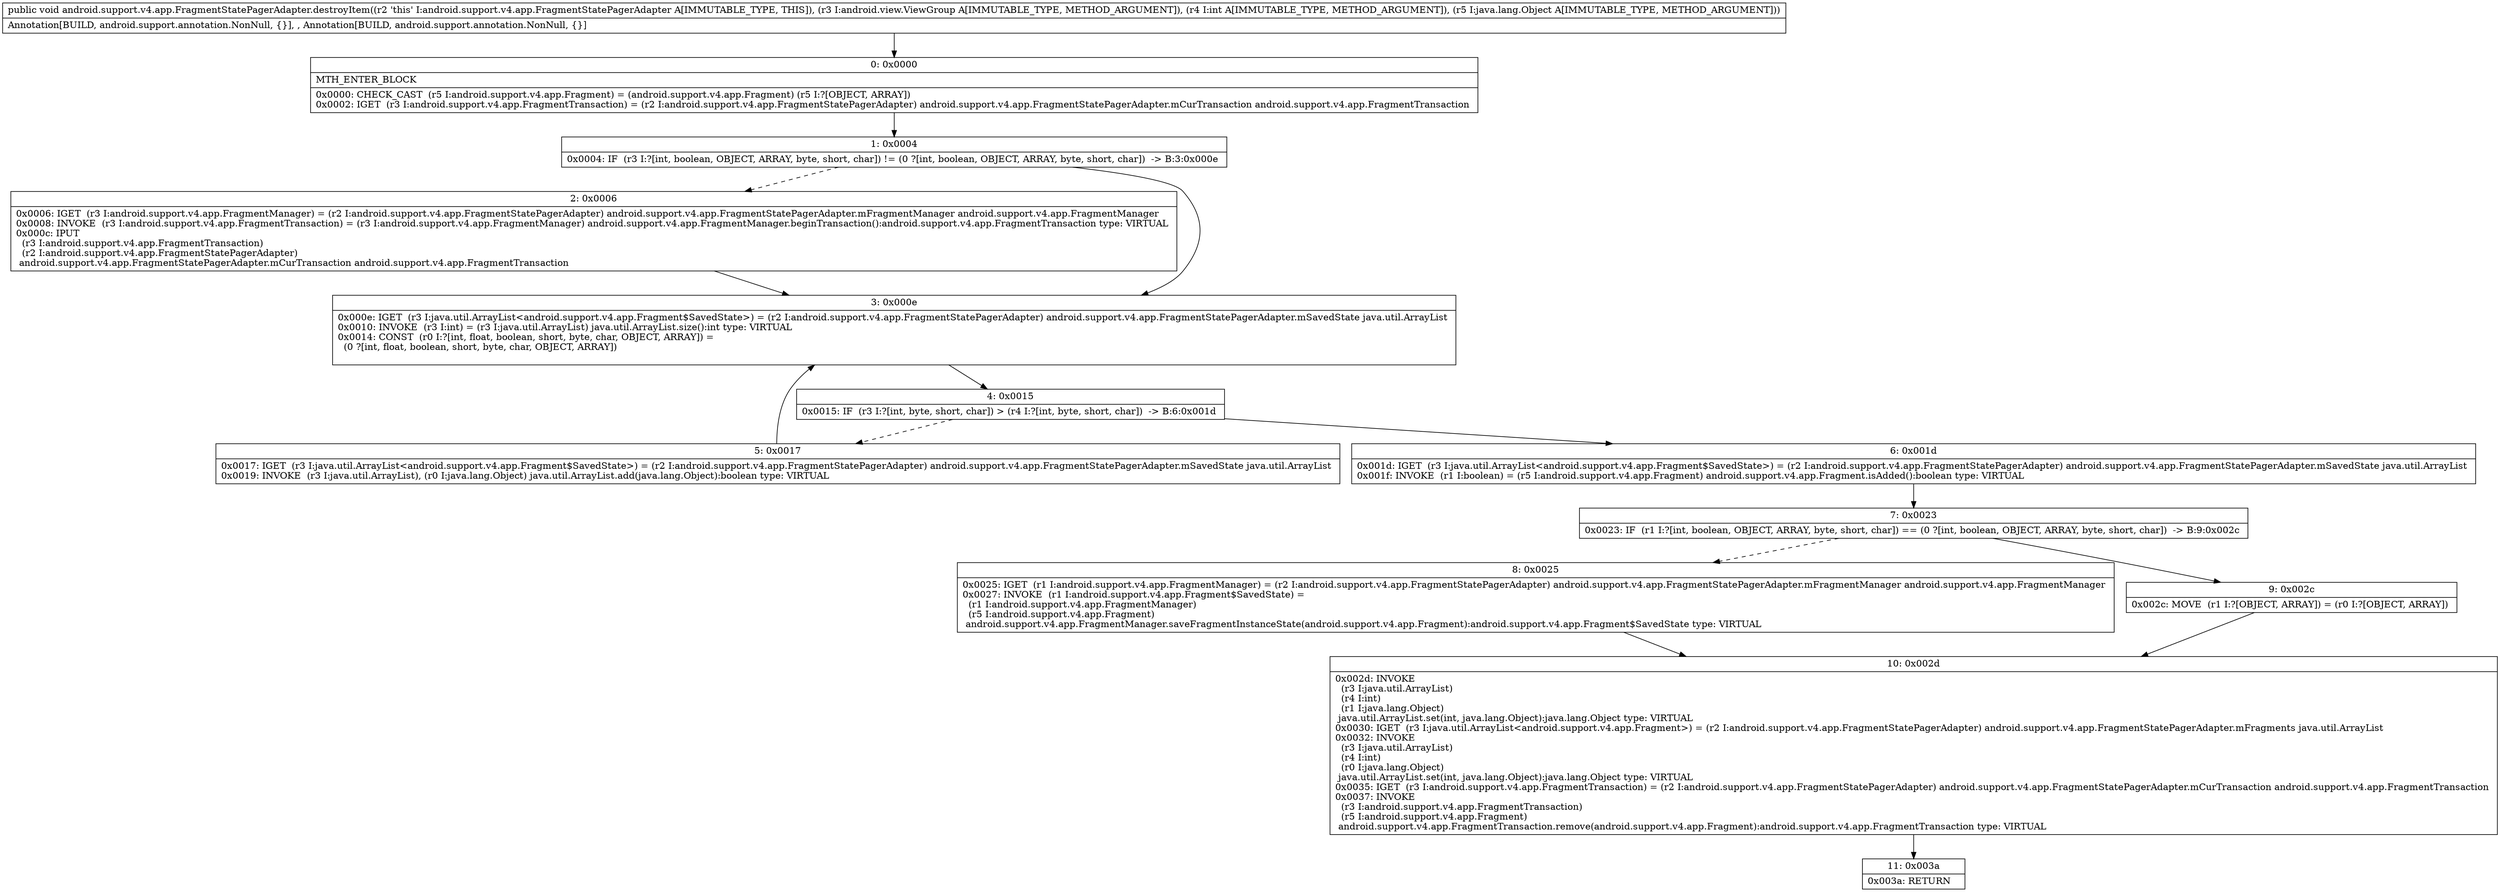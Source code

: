 digraph "CFG forandroid.support.v4.app.FragmentStatePagerAdapter.destroyItem(Landroid\/view\/ViewGroup;ILjava\/lang\/Object;)V" {
Node_0 [shape=record,label="{0\:\ 0x0000|MTH_ENTER_BLOCK\l|0x0000: CHECK_CAST  (r5 I:android.support.v4.app.Fragment) = (android.support.v4.app.Fragment) (r5 I:?[OBJECT, ARRAY]) \l0x0002: IGET  (r3 I:android.support.v4.app.FragmentTransaction) = (r2 I:android.support.v4.app.FragmentStatePagerAdapter) android.support.v4.app.FragmentStatePagerAdapter.mCurTransaction android.support.v4.app.FragmentTransaction \l}"];
Node_1 [shape=record,label="{1\:\ 0x0004|0x0004: IF  (r3 I:?[int, boolean, OBJECT, ARRAY, byte, short, char]) != (0 ?[int, boolean, OBJECT, ARRAY, byte, short, char])  \-\> B:3:0x000e \l}"];
Node_2 [shape=record,label="{2\:\ 0x0006|0x0006: IGET  (r3 I:android.support.v4.app.FragmentManager) = (r2 I:android.support.v4.app.FragmentStatePagerAdapter) android.support.v4.app.FragmentStatePagerAdapter.mFragmentManager android.support.v4.app.FragmentManager \l0x0008: INVOKE  (r3 I:android.support.v4.app.FragmentTransaction) = (r3 I:android.support.v4.app.FragmentManager) android.support.v4.app.FragmentManager.beginTransaction():android.support.v4.app.FragmentTransaction type: VIRTUAL \l0x000c: IPUT  \l  (r3 I:android.support.v4.app.FragmentTransaction)\l  (r2 I:android.support.v4.app.FragmentStatePagerAdapter)\l android.support.v4.app.FragmentStatePagerAdapter.mCurTransaction android.support.v4.app.FragmentTransaction \l}"];
Node_3 [shape=record,label="{3\:\ 0x000e|0x000e: IGET  (r3 I:java.util.ArrayList\<android.support.v4.app.Fragment$SavedState\>) = (r2 I:android.support.v4.app.FragmentStatePagerAdapter) android.support.v4.app.FragmentStatePagerAdapter.mSavedState java.util.ArrayList \l0x0010: INVOKE  (r3 I:int) = (r3 I:java.util.ArrayList) java.util.ArrayList.size():int type: VIRTUAL \l0x0014: CONST  (r0 I:?[int, float, boolean, short, byte, char, OBJECT, ARRAY]) = \l  (0 ?[int, float, boolean, short, byte, char, OBJECT, ARRAY])\l \l}"];
Node_4 [shape=record,label="{4\:\ 0x0015|0x0015: IF  (r3 I:?[int, byte, short, char]) \> (r4 I:?[int, byte, short, char])  \-\> B:6:0x001d \l}"];
Node_5 [shape=record,label="{5\:\ 0x0017|0x0017: IGET  (r3 I:java.util.ArrayList\<android.support.v4.app.Fragment$SavedState\>) = (r2 I:android.support.v4.app.FragmentStatePagerAdapter) android.support.v4.app.FragmentStatePagerAdapter.mSavedState java.util.ArrayList \l0x0019: INVOKE  (r3 I:java.util.ArrayList), (r0 I:java.lang.Object) java.util.ArrayList.add(java.lang.Object):boolean type: VIRTUAL \l}"];
Node_6 [shape=record,label="{6\:\ 0x001d|0x001d: IGET  (r3 I:java.util.ArrayList\<android.support.v4.app.Fragment$SavedState\>) = (r2 I:android.support.v4.app.FragmentStatePagerAdapter) android.support.v4.app.FragmentStatePagerAdapter.mSavedState java.util.ArrayList \l0x001f: INVOKE  (r1 I:boolean) = (r5 I:android.support.v4.app.Fragment) android.support.v4.app.Fragment.isAdded():boolean type: VIRTUAL \l}"];
Node_7 [shape=record,label="{7\:\ 0x0023|0x0023: IF  (r1 I:?[int, boolean, OBJECT, ARRAY, byte, short, char]) == (0 ?[int, boolean, OBJECT, ARRAY, byte, short, char])  \-\> B:9:0x002c \l}"];
Node_8 [shape=record,label="{8\:\ 0x0025|0x0025: IGET  (r1 I:android.support.v4.app.FragmentManager) = (r2 I:android.support.v4.app.FragmentStatePagerAdapter) android.support.v4.app.FragmentStatePagerAdapter.mFragmentManager android.support.v4.app.FragmentManager \l0x0027: INVOKE  (r1 I:android.support.v4.app.Fragment$SavedState) = \l  (r1 I:android.support.v4.app.FragmentManager)\l  (r5 I:android.support.v4.app.Fragment)\l android.support.v4.app.FragmentManager.saveFragmentInstanceState(android.support.v4.app.Fragment):android.support.v4.app.Fragment$SavedState type: VIRTUAL \l}"];
Node_9 [shape=record,label="{9\:\ 0x002c|0x002c: MOVE  (r1 I:?[OBJECT, ARRAY]) = (r0 I:?[OBJECT, ARRAY]) \l}"];
Node_10 [shape=record,label="{10\:\ 0x002d|0x002d: INVOKE  \l  (r3 I:java.util.ArrayList)\l  (r4 I:int)\l  (r1 I:java.lang.Object)\l java.util.ArrayList.set(int, java.lang.Object):java.lang.Object type: VIRTUAL \l0x0030: IGET  (r3 I:java.util.ArrayList\<android.support.v4.app.Fragment\>) = (r2 I:android.support.v4.app.FragmentStatePagerAdapter) android.support.v4.app.FragmentStatePagerAdapter.mFragments java.util.ArrayList \l0x0032: INVOKE  \l  (r3 I:java.util.ArrayList)\l  (r4 I:int)\l  (r0 I:java.lang.Object)\l java.util.ArrayList.set(int, java.lang.Object):java.lang.Object type: VIRTUAL \l0x0035: IGET  (r3 I:android.support.v4.app.FragmentTransaction) = (r2 I:android.support.v4.app.FragmentStatePagerAdapter) android.support.v4.app.FragmentStatePagerAdapter.mCurTransaction android.support.v4.app.FragmentTransaction \l0x0037: INVOKE  \l  (r3 I:android.support.v4.app.FragmentTransaction)\l  (r5 I:android.support.v4.app.Fragment)\l android.support.v4.app.FragmentTransaction.remove(android.support.v4.app.Fragment):android.support.v4.app.FragmentTransaction type: VIRTUAL \l}"];
Node_11 [shape=record,label="{11\:\ 0x003a|0x003a: RETURN   \l}"];
MethodNode[shape=record,label="{public void android.support.v4.app.FragmentStatePagerAdapter.destroyItem((r2 'this' I:android.support.v4.app.FragmentStatePagerAdapter A[IMMUTABLE_TYPE, THIS]), (r3 I:android.view.ViewGroup A[IMMUTABLE_TYPE, METHOD_ARGUMENT]), (r4 I:int A[IMMUTABLE_TYPE, METHOD_ARGUMENT]), (r5 I:java.lang.Object A[IMMUTABLE_TYPE, METHOD_ARGUMENT]))  | Annotation[BUILD, android.support.annotation.NonNull, \{\}], , Annotation[BUILD, android.support.annotation.NonNull, \{\}]\l}"];
MethodNode -> Node_0;
Node_0 -> Node_1;
Node_1 -> Node_2[style=dashed];
Node_1 -> Node_3;
Node_2 -> Node_3;
Node_3 -> Node_4;
Node_4 -> Node_5[style=dashed];
Node_4 -> Node_6;
Node_5 -> Node_3;
Node_6 -> Node_7;
Node_7 -> Node_8[style=dashed];
Node_7 -> Node_9;
Node_8 -> Node_10;
Node_9 -> Node_10;
Node_10 -> Node_11;
}

